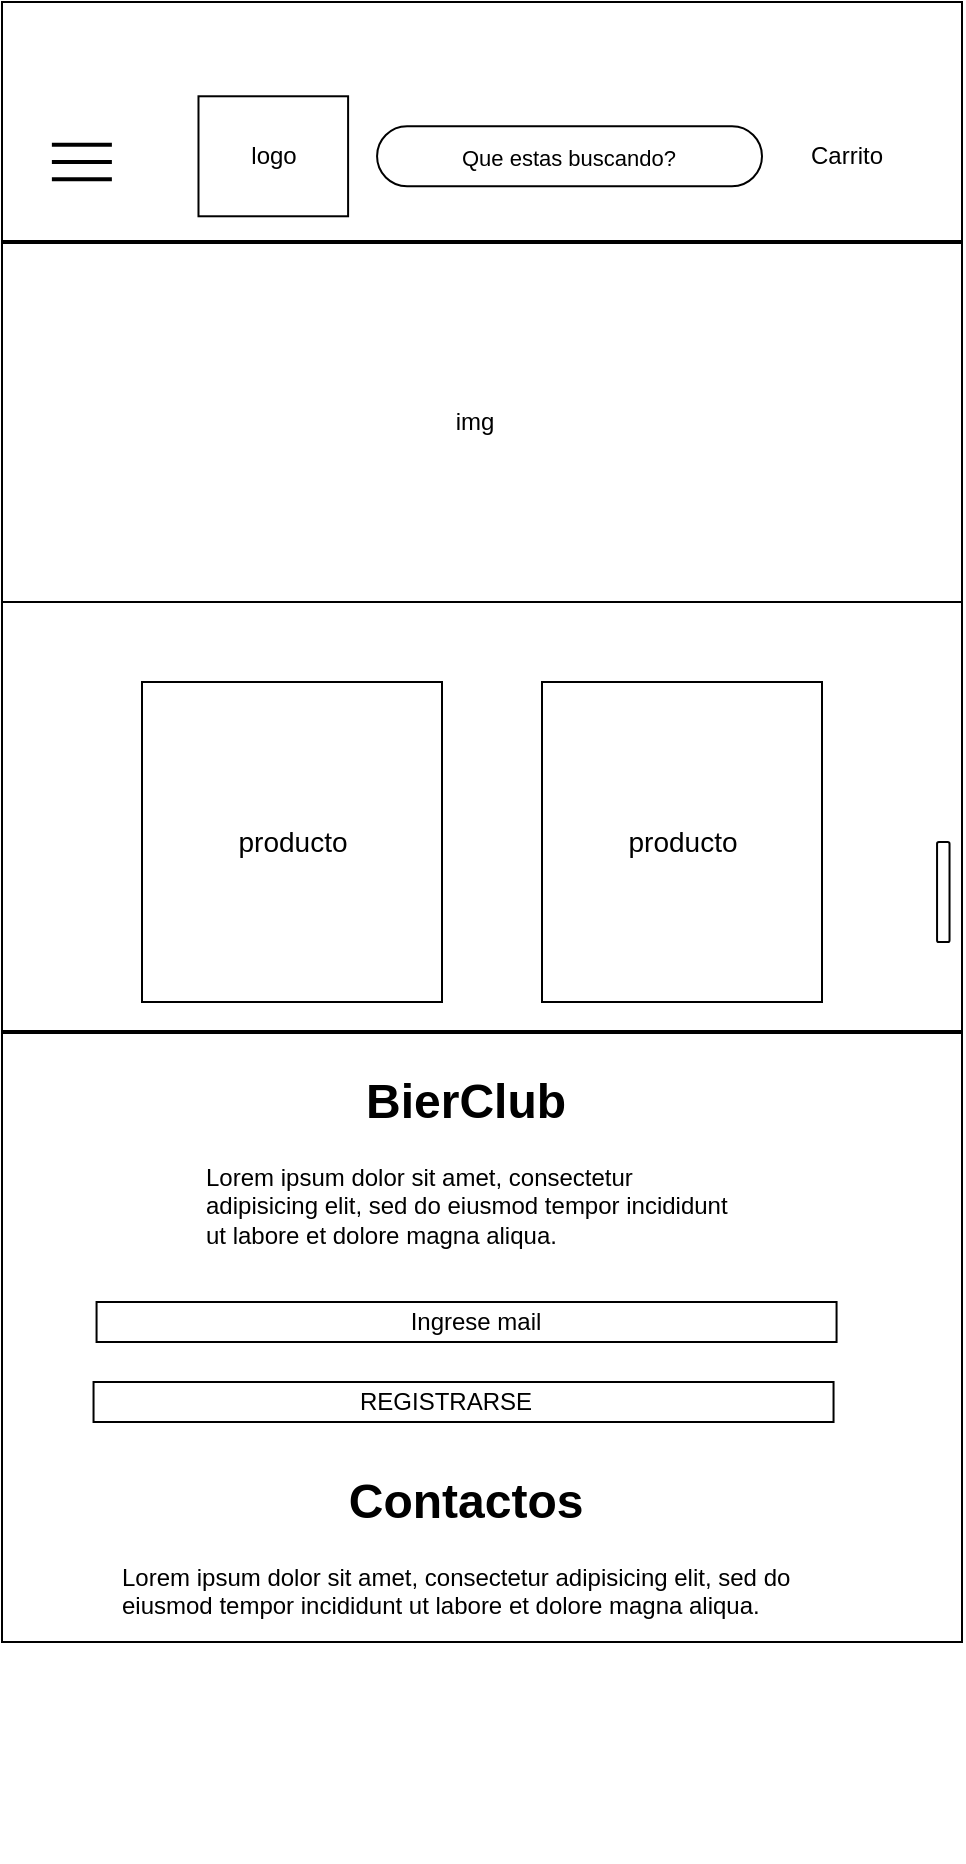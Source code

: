 <mxfile version="13.7.3" type="github" pages="3">
  <diagram id="RB68-mWipjGca5W584FE" name="Page-1">
    <mxGraphModel dx="2012" dy="635" grid="1" gridSize="10" guides="1" tooltips="1" connect="1" arrows="1" fold="1" page="1" pageScale="1" pageWidth="827" pageHeight="1169" math="0" shadow="0">
      <root>
        <mxCell id="0" />
        <mxCell id="1" parent="0" />
        <mxCell id="2wPJflk9h6VENn-na4zC-26" value="" style="group" vertex="1" connectable="0" parent="1">
          <mxGeometry x="-720" y="80" width="480" height="930" as="geometry" />
        </mxCell>
        <mxCell id="2wPJflk9h6VENn-na4zC-1" value="" style="rounded=0;whiteSpace=wrap;html=1;" vertex="1" parent="2wPJflk9h6VENn-na4zC-26">
          <mxGeometry width="480" height="820" as="geometry" />
        </mxCell>
        <mxCell id="2wPJflk9h6VENn-na4zC-2" value="" style="rounded=0;whiteSpace=wrap;html=1;" vertex="1" parent="2wPJflk9h6VENn-na4zC-26">
          <mxGeometry x="98.245" y="47.14" width="74.805" height="60" as="geometry" />
        </mxCell>
        <mxCell id="2wPJflk9h6VENn-na4zC-3" value="logo" style="text;html=1;strokeColor=none;fillColor=none;align=center;verticalAlign=middle;whiteSpace=wrap;rounded=0;" vertex="1" parent="2wPJflk9h6VENn-na4zC-26">
          <mxGeometry x="113.829" y="59.64" width="43.636" height="35" as="geometry" />
        </mxCell>
        <mxCell id="2wPJflk9h6VENn-na4zC-7" value="Carrito" style="text;html=1;strokeColor=none;fillColor=none;align=center;verticalAlign=middle;whiteSpace=wrap;rounded=0;" vertex="1" parent="2wPJflk9h6VENn-na4zC-26">
          <mxGeometry x="410.0" y="67.14" width="24.935" height="20" as="geometry" />
        </mxCell>
        <mxCell id="2wPJflk9h6VENn-na4zC-8" value="" style="rounded=0;whiteSpace=wrap;html=1;" vertex="1" parent="2wPJflk9h6VENn-na4zC-26">
          <mxGeometry y="120" width="480" height="180" as="geometry" />
        </mxCell>
        <mxCell id="2wPJflk9h6VENn-na4zC-9" value="&lt;h1&gt;&amp;nbsp; &amp;nbsp; &amp;nbsp; &amp;nbsp; &amp;nbsp; &amp;nbsp; BierClub&lt;/h1&gt;&lt;p&gt;Lorem ipsum dolor sit amet, consectetur adipisicing elit, sed do eiusmod tempor incididunt ut labore et dolore magna aliqua.&lt;/p&gt;" style="text;html=1;strokeColor=none;fillColor=none;spacing=5;spacingTop=-20;whiteSpace=wrap;overflow=hidden;rounded=0;" vertex="1" parent="2wPJflk9h6VENn-na4zC-26">
          <mxGeometry x="97.28" y="530" width="279.22" height="120" as="geometry" />
        </mxCell>
        <mxCell id="2wPJflk9h6VENn-na4zC-11" value="&lt;h1&gt;&amp;nbsp; &amp;nbsp; &amp;nbsp; &amp;nbsp; &amp;nbsp; &amp;nbsp; &amp;nbsp; &amp;nbsp; &amp;nbsp;Contactos&lt;/h1&gt;&lt;p&gt;Lorem ipsum dolor sit amet, consectetur adipisicing elit, sed do eiusmod tempor incididunt ut labore et dolore magna aliqua.&lt;/p&gt;" style="text;html=1;strokeColor=none;fillColor=none;spacing=5;spacingTop=-20;whiteSpace=wrap;overflow=hidden;rounded=0;" vertex="1" parent="2wPJflk9h6VENn-na4zC-26">
          <mxGeometry x="54.94" y="730" width="370" height="120" as="geometry" />
        </mxCell>
        <mxCell id="2wPJflk9h6VENn-na4zC-12" value="" style="line;strokeWidth=2;html=1;" vertex="1" parent="2wPJflk9h6VENn-na4zC-26">
          <mxGeometry y="115" width="480" height="10" as="geometry" />
        </mxCell>
        <mxCell id="2wPJflk9h6VENn-na4zC-13" value="img" style="text;html=1;strokeColor=none;fillColor=none;align=center;verticalAlign=middle;whiteSpace=wrap;rounded=0;" vertex="1" parent="2wPJflk9h6VENn-na4zC-26">
          <mxGeometry x="224.422" y="200" width="24.935" height="20" as="geometry" />
        </mxCell>
        <mxCell id="2wPJflk9h6VENn-na4zC-18" value="" style="line;strokeWidth=2;html=1;fontSize=14;" vertex="1" parent="2wPJflk9h6VENn-na4zC-26">
          <mxGeometry y="510" width="480" height="10" as="geometry" />
        </mxCell>
        <mxCell id="2wPJflk9h6VENn-na4zC-19" value="" style="rounded=0;whiteSpace=wrap;html=1;fontSize=14;" vertex="1" parent="2wPJflk9h6VENn-na4zC-26">
          <mxGeometry x="70" y="340" width="150" height="160" as="geometry" />
        </mxCell>
        <mxCell id="2wPJflk9h6VENn-na4zC-22" value="producto" style="text;html=1;strokeColor=none;fillColor=none;align=center;verticalAlign=middle;whiteSpace=wrap;rounded=0;fontSize=14;" vertex="1" parent="2wPJflk9h6VENn-na4zC-26">
          <mxGeometry x="132.529" y="410" width="24.935" height="20" as="geometry" />
        </mxCell>
        <mxCell id="2wPJflk9h6VENn-na4zC-23" value="" style="rounded=1;whiteSpace=wrap;html=1;fontSize=14;" vertex="1" parent="2wPJflk9h6VENn-na4zC-26">
          <mxGeometry x="467.532" y="420" width="6.234" height="50" as="geometry" />
        </mxCell>
        <mxCell id="2wPJflk9h6VENn-na4zC-27" value="" style="line;strokeWidth=2;html=1;" vertex="1" parent="2wPJflk9h6VENn-na4zC-26">
          <mxGeometry x="24.94" y="87.143" width="30" height="2.857" as="geometry" />
        </mxCell>
        <mxCell id="2wPJflk9h6VENn-na4zC-28" value="" style="line;strokeWidth=2;html=1;" vertex="1" parent="2wPJflk9h6VENn-na4zC-26">
          <mxGeometry x="24.94" y="78.571" width="30" height="2.857" as="geometry" />
        </mxCell>
        <mxCell id="2wPJflk9h6VENn-na4zC-29" value="" style="line;strokeWidth=2;html=1;" vertex="1" parent="2wPJflk9h6VENn-na4zC-26">
          <mxGeometry x="24.94" y="70" width="30" height="2.857" as="geometry" />
        </mxCell>
        <mxCell id="2wPJflk9h6VENn-na4zC-33" value="" style="rounded=0;whiteSpace=wrap;html=1;fontSize=14;" vertex="1" parent="2wPJflk9h6VENn-na4zC-26">
          <mxGeometry x="270" y="340" width="140" height="160" as="geometry" />
        </mxCell>
        <mxCell id="2wPJflk9h6VENn-na4zC-34" value="producto" style="text;html=1;strokeColor=none;fillColor=none;align=center;verticalAlign=middle;whiteSpace=wrap;rounded=0;fontSize=14;" vertex="1" parent="2wPJflk9h6VENn-na4zC-26">
          <mxGeometry x="327.529" y="410" width="24.935" height="20" as="geometry" />
        </mxCell>
        <mxCell id="2wPJflk9h6VENn-na4zC-35" value="" style="rounded=1;whiteSpace=wrap;html=1;arcSize=0;" vertex="1" parent="2wPJflk9h6VENn-na4zC-26">
          <mxGeometry x="47.28" y="650" width="370" height="20" as="geometry" />
        </mxCell>
        <mxCell id="2wPJflk9h6VENn-na4zC-37" value="" style="rounded=1;whiteSpace=wrap;html=1;arcSize=0;" vertex="1" parent="2wPJflk9h6VENn-na4zC-26">
          <mxGeometry x="45.77" y="690" width="370" height="20" as="geometry" />
        </mxCell>
        <mxCell id="2wPJflk9h6VENn-na4zC-38" value="REGISTRARSE" style="text;html=1;strokeColor=none;fillColor=none;align=center;verticalAlign=middle;whiteSpace=wrap;rounded=0;" vertex="1" parent="2wPJflk9h6VENn-na4zC-26">
          <mxGeometry x="201.54" y="690" width="40" height="20" as="geometry" />
        </mxCell>
        <mxCell id="2wPJflk9h6VENn-na4zC-39" value="Ingrese mail" style="text;html=1;strokeColor=none;fillColor=none;align=center;verticalAlign=middle;whiteSpace=wrap;rounded=0;" vertex="1" parent="2wPJflk9h6VENn-na4zC-26">
          <mxGeometry x="196.89" y="650" width="80" height="20" as="geometry" />
        </mxCell>
        <mxCell id="2wPJflk9h6VENn-na4zC-31" value="" style="rounded=1;whiteSpace=wrap;html=1;arcSize=50;" vertex="1" parent="2wPJflk9h6VENn-na4zC-26">
          <mxGeometry x="187.53" y="62.14" width="192.47" height="30" as="geometry" />
        </mxCell>
        <mxCell id="2wPJflk9h6VENn-na4zC-25" value="&lt;font style=&quot;font-size: 11px&quot;&gt;Que estas buscando?&lt;/font&gt;" style="text;html=1;strokeColor=none;fillColor=none;align=center;verticalAlign=middle;whiteSpace=wrap;rounded=0;fontSize=14;" vertex="1" parent="2wPJflk9h6VENn-na4zC-26">
          <mxGeometry x="226.04" y="67.14" width="115.45" height="20" as="geometry" />
        </mxCell>
      </root>
    </mxGraphModel>
  </diagram>
  <diagram id="pvmIcBW9uotw4b1QJJPr" name="Page-2">
    <mxGraphModel dx="1808" dy="526" grid="1" gridSize="10" guides="1" tooltips="1" connect="1" arrows="1" fold="1" page="1" pageScale="1" pageWidth="827" pageHeight="1169" math="0" shadow="0">
      <root>
        <mxCell id="7tZNCALnfXFjJU3hoCpz-0" />
        <mxCell id="7tZNCALnfXFjJU3hoCpz-1" parent="7tZNCALnfXFjJU3hoCpz-0" />
        <mxCell id="cAba_0mVvKoNLwSAjLte-0" value="" style="rounded=0;whiteSpace=wrap;html=1;fontSize=14;" vertex="1" parent="7tZNCALnfXFjJU3hoCpz-1">
          <mxGeometry x="-410" y="840" width="480" height="790" as="geometry" />
        </mxCell>
        <mxCell id="cAba_0mVvKoNLwSAjLte-1" value="" style="ellipse;whiteSpace=wrap;html=1;" vertex="1" parent="7tZNCALnfXFjJU3hoCpz-1">
          <mxGeometry x="-293.559" y="870" width="63.584" height="80" as="geometry" />
        </mxCell>
        <mxCell id="cAba_0mVvKoNLwSAjLte-2" value="img logo" style="text;html=1;strokeColor=none;fillColor=none;align=center;verticalAlign=middle;whiteSpace=wrap;rounded=0;" vertex="1" parent="7tZNCALnfXFjJU3hoCpz-1">
          <mxGeometry x="-272.365" y="900" width="21.195" height="20" as="geometry" />
        </mxCell>
        <mxCell id="cAba_0mVvKoNLwSAjLte-3" value="" style="line;strokeWidth=2;html=1;" vertex="1" parent="7tZNCALnfXFjJU3hoCpz-1">
          <mxGeometry x="-368.234" y="917.143" width="18.701" height="2.857" as="geometry" />
        </mxCell>
        <mxCell id="cAba_0mVvKoNLwSAjLte-4" value="" style="line;strokeWidth=2;html=1;" vertex="1" parent="7tZNCALnfXFjJU3hoCpz-1">
          <mxGeometry x="-368.234" y="908.571" width="18.701" height="2.857" as="geometry" />
        </mxCell>
        <mxCell id="cAba_0mVvKoNLwSAjLte-5" value="" style="line;strokeWidth=2;html=1;" vertex="1" parent="7tZNCALnfXFjJU3hoCpz-1">
          <mxGeometry x="-368.234" y="900" width="18.701" height="2.857" as="geometry" />
        </mxCell>
        <mxCell id="cAba_0mVvKoNLwSAjLte-11" value="" style="ellipse;whiteSpace=wrap;html=1;" vertex="1" parent="7tZNCALnfXFjJU3hoCpz-1">
          <mxGeometry x="-22.821" y="870" width="63.584" height="80" as="geometry" />
        </mxCell>
        <mxCell id="cAba_0mVvKoNLwSAjLte-12" value="Img Carrito" style="text;html=1;strokeColor=none;fillColor=none;align=center;verticalAlign=middle;whiteSpace=wrap;rounded=0;" vertex="1" parent="7tZNCALnfXFjJU3hoCpz-1">
          <mxGeometry x="-1.626" y="900" width="21.195" height="20" as="geometry" />
        </mxCell>
        <mxCell id="cAba_0mVvKoNLwSAjLte-13" value="" style="line;strokeWidth=2;html=1;" vertex="1" parent="7tZNCALnfXFjJU3hoCpz-1">
          <mxGeometry x="-410" y="970" width="480" height="10" as="geometry" />
        </mxCell>
        <mxCell id="cAba_0mVvKoNLwSAjLte-22" value="" style="rounded=1;whiteSpace=wrap;html=1;fontSize=14;arcSize=50;" vertex="1" parent="7tZNCALnfXFjJU3hoCpz-1">
          <mxGeometry x="-293.559" y="980" width="263.046" height="40" as="geometry" />
        </mxCell>
        <mxCell id="cAba_0mVvKoNLwSAjLte-23" value="Que estas buscando?" style="text;html=1;strokeColor=none;fillColor=none;align=center;verticalAlign=middle;whiteSpace=wrap;rounded=0;fontSize=14;" vertex="1" parent="7tZNCALnfXFjJU3hoCpz-1">
          <mxGeometry x="-214.278" y="990" width="99.74" height="20" as="geometry" />
        </mxCell>
        <mxCell id="cAba_0mVvKoNLwSAjLte-24" value="" style="line;strokeWidth=2;html=1;" vertex="1" parent="7tZNCALnfXFjJU3hoCpz-1">
          <mxGeometry x="-410" y="1310" width="480" height="10" as="geometry" />
        </mxCell>
        <mxCell id="cAba_0mVvKoNLwSAjLte-25" value="NEWSLETTER" style="text;html=1;strokeColor=none;fillColor=none;align=center;verticalAlign=middle;whiteSpace=wrap;rounded=0;" vertex="1" parent="7tZNCALnfXFjJU3hoCpz-1">
          <mxGeometry x="-168.173" y="1470.004" width="17.085" height="12.727" as="geometry" />
        </mxCell>
        <mxCell id="cAba_0mVvKoNLwSAjLte-27" value="&lt;h1&gt;&amp;nbsp; &amp;nbsp; &amp;nbsp; &amp;nbsp; &amp;nbsp; &amp;nbsp; &amp;nbsp; &amp;nbsp; &amp;nbsp; &amp;nbsp; &amp;nbsp;BierClub&lt;/h1&gt;&lt;p&gt;Lorem ipsum dolor sit amet, consectetur adipisicing elit, sed do eiusmod tempor incididunt ut labore et dolore magna aliqua.&lt;/p&gt;" style="text;html=1;strokeColor=none;fillColor=none;spacing=5;spacingTop=-20;whiteSpace=wrap;overflow=hidden;rounded=0;" vertex="1" parent="7tZNCALnfXFjJU3hoCpz-1">
          <mxGeometry x="-363.52" y="1530" width="398.23" height="90" as="geometry" />
        </mxCell>
        <mxCell id="cAba_0mVvKoNLwSAjLte-28" value="" style="rounded=1;whiteSpace=wrap;html=1;" vertex="1" parent="7tZNCALnfXFjJU3hoCpz-1">
          <mxGeometry x="-229.971" y="1490.005" width="140.683" height="19.091" as="geometry" />
        </mxCell>
        <mxCell id="cAba_0mVvKoNLwSAjLte-30" value="&lt;h1&gt;&amp;nbsp; &amp;nbsp; &amp;nbsp; &amp;nbsp; &amp;nbsp; &amp;nbsp; &amp;nbsp; &amp;nbsp; &amp;nbsp; &amp;nbsp; &amp;nbsp;Contactos&lt;/h1&gt;&lt;p&gt;Lorem ipsum dolor sit amet, consectetur adipisicing elit, sed do eiusmod tempor incididunt ut labore et dolore magna aliqua.&lt;/p&gt;" style="text;html=1;strokeColor=none;fillColor=none;spacing=5;spacingTop=-20;whiteSpace=wrap;overflow=hidden;rounded=0;" vertex="1" parent="7tZNCALnfXFjJU3hoCpz-1">
          <mxGeometry x="-370" y="1340" width="400" height="80" as="geometry" />
        </mxCell>
        <mxCell id="cAba_0mVvKoNLwSAjLte-31" value="" style="rounded=1;whiteSpace=wrap;html=1;fontSize=14;rotation=90;" vertex="1" parent="7tZNCALnfXFjJU3hoCpz-1">
          <mxGeometry x="38.831" y="1140" width="49.87" height="10" as="geometry" />
        </mxCell>
        <mxCell id="cAba_0mVvKoNLwSAjLte-18" value="" style="group" vertex="1" connectable="0" parent="7tZNCALnfXFjJU3hoCpz-1">
          <mxGeometry x="-119.996" y="1030" width="147.722" height="179.4" as="geometry" />
        </mxCell>
        <mxCell id="cAba_0mVvKoNLwSAjLte-19" value="" style="rounded=1;whiteSpace=wrap;html=1;rotation=90;" vertex="1" parent="cAba_0mVvKoNLwSAjLte-18">
          <mxGeometry x="9.041" y="-12.512" width="129.639" height="204.423" as="geometry" />
        </mxCell>
        <mxCell id="cAba_0mVvKoNLwSAjLte-20" value="" style="endArrow=none;html=1;entryX=0.75;entryY=0;entryDx=0;entryDy=0;exitX=0.75;exitY=1;exitDx=0;exitDy=0;" edge="1" parent="cAba_0mVvKoNLwSAjLte-18" source="cAba_0mVvKoNLwSAjLte-19" target="cAba_0mVvKoNLwSAjLte-19">
          <mxGeometry width="50" height="50" relative="1" as="geometry">
            <mxPoint x="9.041" y="142.167" as="sourcePoint" />
            <mxPoint x="50.381" y="81.948" as="targetPoint" />
          </mxGeometry>
        </mxCell>
        <mxCell id="cAba_0mVvKoNLwSAjLte-21" value="Precio" style="text;html=1;strokeColor=none;fillColor=none;align=center;verticalAlign=middle;whiteSpace=wrap;rounded=0;" vertex="1" parent="cAba_0mVvKoNLwSAjLte-18">
          <mxGeometry x="52.556" y="152.793" width="29.01" height="23.615" as="geometry" />
        </mxCell>
        <mxCell id="cAba_0mVvKoNLwSAjLte-14" value="" style="group" vertex="1" connectable="0" parent="7tZNCALnfXFjJU3hoCpz-1">
          <mxGeometry x="-350.005" y="1030" width="147.722" height="179.4" as="geometry" />
        </mxCell>
        <mxCell id="cAba_0mVvKoNLwSAjLte-15" value="" style="rounded=1;whiteSpace=wrap;html=1;rotation=90;" vertex="1" parent="cAba_0mVvKoNLwSAjLte-14">
          <mxGeometry x="9.041" y="-12.512" width="129.639" height="204.423" as="geometry" />
        </mxCell>
        <mxCell id="cAba_0mVvKoNLwSAjLte-16" value="" style="endArrow=none;html=1;entryX=0.75;entryY=0;entryDx=0;entryDy=0;exitX=0.75;exitY=1;exitDx=0;exitDy=0;" edge="1" parent="cAba_0mVvKoNLwSAjLte-14" source="cAba_0mVvKoNLwSAjLte-15" target="cAba_0mVvKoNLwSAjLte-15">
          <mxGeometry width="50" height="50" relative="1" as="geometry">
            <mxPoint x="9.041" y="142.167" as="sourcePoint" />
            <mxPoint x="50.381" y="81.948" as="targetPoint" />
          </mxGeometry>
        </mxCell>
        <mxCell id="cAba_0mVvKoNLwSAjLte-17" value="Precio" style="text;html=1;strokeColor=none;fillColor=none;align=center;verticalAlign=middle;whiteSpace=wrap;rounded=0;" vertex="1" parent="cAba_0mVvKoNLwSAjLte-14">
          <mxGeometry x="52.556" y="152.793" width="29.01" height="23.615" as="geometry" />
        </mxCell>
        <mxCell id="zhBu0Wq4T1e0WA9-C4dA-1" value="" style="line;strokeWidth=4;html=1;perimeter=backbonePerimeter;points=[];outlineConnect=0;" vertex="1" parent="7tZNCALnfXFjJU3hoCpz-1">
          <mxGeometry x="-410" y="1430" width="480" height="10" as="geometry" />
        </mxCell>
      </root>
    </mxGraphModel>
  </diagram>
  <diagram id="3-r17ShJbgv9wCDux_sY" name="Page-3">
    <mxGraphModel dx="2012" dy="635" grid="1" gridSize="10" guides="1" tooltips="1" connect="1" arrows="1" fold="1" page="1" pageScale="1" pageWidth="827" pageHeight="1169" math="0" shadow="0">
      <root>
        <mxCell id="qaAWrqrc-ET-XuGt7KUE-0" />
        <mxCell id="qaAWrqrc-ET-XuGt7KUE-1" parent="qaAWrqrc-ET-XuGt7KUE-0" />
        <mxCell id="qaAWrqrc-ET-XuGt7KUE-2" value="" style="group" vertex="1" connectable="0" parent="qaAWrqrc-ET-XuGt7KUE-1">
          <mxGeometry x="-660" y="30" width="960" height="1030" as="geometry" />
        </mxCell>
        <mxCell id="qaAWrqrc-ET-XuGt7KUE-3" value="" style="group" vertex="1" connectable="0" parent="qaAWrqrc-ET-XuGt7KUE-2">
          <mxGeometry width="960" height="1030" as="geometry" />
        </mxCell>
        <mxCell id="Bnu7KxTMqyiVK5gEOSjA-0" value="" style="group" vertex="1" connectable="0" parent="qaAWrqrc-ET-XuGt7KUE-3">
          <mxGeometry width="520" height="1030" as="geometry" />
        </mxCell>
        <mxCell id="qaAWrqrc-ET-XuGt7KUE-4" value="" style="rounded=0;whiteSpace=wrap;html=1;direction=west;" vertex="1" parent="Bnu7KxTMqyiVK5gEOSjA-0">
          <mxGeometry width="480" height="722.396" as="geometry" />
        </mxCell>
        <mxCell id="qaAWrqrc-ET-XuGt7KUE-5" value="" style="rounded=0;whiteSpace=wrap;html=1;" vertex="1" parent="Bnu7KxTMqyiVK5gEOSjA-0">
          <mxGeometry y="530" width="480" height="460" as="geometry" />
        </mxCell>
        <mxCell id="qaAWrqrc-ET-XuGt7KUE-6" value="REGISTRATE" style="text;html=1;strokeColor=none;fillColor=none;align=center;verticalAlign=middle;whiteSpace=wrap;rounded=0;fontSize=22;" vertex="1" parent="Bnu7KxTMqyiVK5gEOSjA-0">
          <mxGeometry x="241.998" y="570.001" width="16.0" height="19.792" as="geometry" />
        </mxCell>
        <mxCell id="qaAWrqrc-ET-XuGt7KUE-9" value="" style="ellipse;whiteSpace=wrap;html=1;" vertex="1" parent="Bnu7KxTMqyiVK5gEOSjA-0">
          <mxGeometry x="103.878" y="34.525" width="48" height="79.167" as="geometry" />
        </mxCell>
        <mxCell id="qaAWrqrc-ET-XuGt7KUE-10" value="" style="line;strokeWidth=2;html=1;" vertex="1" parent="Bnu7KxTMqyiVK5gEOSjA-0">
          <mxGeometry y="128.646" width="480" height="9.896" as="geometry" />
        </mxCell>
        <mxCell id="qaAWrqrc-ET-XuGt7KUE-13" value="" style="ellipse;whiteSpace=wrap;html=1;" vertex="1" parent="Bnu7KxTMqyiVK5gEOSjA-0">
          <mxGeometry x="424.0" y="34.635" width="48" height="79.167" as="geometry" />
        </mxCell>
        <mxCell id="qaAWrqrc-ET-XuGt7KUE-14" value="Img Carrito" style="text;html=1;strokeColor=none;fillColor=none;align=center;verticalAlign=middle;whiteSpace=wrap;rounded=0;" vertex="1" parent="Bnu7KxTMqyiVK5gEOSjA-0">
          <mxGeometry x="440" y="64.323" width="16.0" height="19.792" as="geometry" />
        </mxCell>
        <mxCell id="qaAWrqrc-ET-XuGt7KUE-15" value="&lt;h1&gt;&amp;nbsp; &amp;nbsp; &amp;nbsp; &amp;nbsp; &amp;nbsp; &amp;nbsp; &amp;nbsp; &amp;nbsp; &amp;nbsp; &amp;nbsp; &amp;nbsp; &amp;nbsp; &amp;nbsp; BierClub&lt;/h1&gt;&lt;p&gt;Lorem ipsum dolor sit amet, consectetur adipisicing elit, sed do eiusmod tempor incididunt ut labore et dolore magna aliqua.&lt;/p&gt;" style="text;html=1;strokeColor=none;fillColor=none;spacing=5;spacingTop=-20;whiteSpace=wrap;overflow=hidden;rounded=0;" vertex="1" parent="Bnu7KxTMqyiVK5gEOSjA-0">
          <mxGeometry y="790" width="480" height="118.75" as="geometry" />
        </mxCell>
        <mxCell id="qaAWrqrc-ET-XuGt7KUE-16" value="" style="rounded=1;whiteSpace=wrap;html=1;" vertex="1" parent="Bnu7KxTMqyiVK5gEOSjA-0">
          <mxGeometry x="160.001" y="609.996" width="184" height="39.583" as="geometry" />
        </mxCell>
        <mxCell id="qaAWrqrc-ET-XuGt7KUE-17" value="&lt;h1&gt;&amp;nbsp; &amp;nbsp; &amp;nbsp; &amp;nbsp; &amp;nbsp; &amp;nbsp; &amp;nbsp; &amp;nbsp; &amp;nbsp; &amp;nbsp; &amp;nbsp; &amp;nbsp; &amp;nbsp;Contactos&lt;/h1&gt;&lt;p&gt;Lorem ipsum dolor sit amet, consectetur adipisicing elit, sed do eiusmod tempor incididunt ut labore et dolore magna aliqua.&lt;/p&gt;" style="text;html=1;strokeColor=none;fillColor=none;spacing=5;spacingTop=-20;whiteSpace=wrap;overflow=hidden;rounded=0;" vertex="1" parent="Bnu7KxTMqyiVK5gEOSjA-0">
          <mxGeometry x="2" y="680.63" width="480" height="118.75" as="geometry" />
        </mxCell>
        <mxCell id="qaAWrqrc-ET-XuGt7KUE-18" value="" style="line;strokeWidth=2;html=1;" vertex="1" parent="Bnu7KxTMqyiVK5gEOSjA-0">
          <mxGeometry x="2" y="669.997" width="480" height="9.896" as="geometry" />
        </mxCell>
        <mxCell id="qaAWrqrc-ET-XuGt7KUE-20" value="face" style="text;html=1;strokeColor=none;fillColor=none;align=center;verticalAlign=middle;whiteSpace=wrap;rounded=0;fontSize=22;" vertex="1" parent="Bnu7KxTMqyiVK5gEOSjA-0">
          <mxGeometry x="92" y="919.999" width="16.0" height="19.792" as="geometry" />
        </mxCell>
        <mxCell id="qaAWrqrc-ET-XuGt7KUE-21" value="ig" style="text;html=1;strokeColor=none;fillColor=none;align=center;verticalAlign=middle;whiteSpace=wrap;rounded=0;fontSize=22;" vertex="1" parent="Bnu7KxTMqyiVK5gEOSjA-0">
          <mxGeometry x="242" y="919.999" width="16.0" height="19.792" as="geometry" />
        </mxCell>
        <mxCell id="qaAWrqrc-ET-XuGt7KUE-22" value="wpp" style="text;html=1;strokeColor=none;fillColor=none;align=center;verticalAlign=middle;whiteSpace=wrap;rounded=0;fontSize=22;" vertex="1" parent="Bnu7KxTMqyiVK5gEOSjA-0">
          <mxGeometry x="370" y="919.999" width="16.0" height="19.792" as="geometry" />
        </mxCell>
        <mxCell id="qaAWrqrc-ET-XuGt7KUE-23" value="" style="rounded=0;whiteSpace=wrap;html=1;fontSize=22;" vertex="1" parent="Bnu7KxTMqyiVK5gEOSjA-0">
          <mxGeometry y="128.65" width="480" height="191.35" as="geometry" />
        </mxCell>
        <mxCell id="qaAWrqrc-ET-XuGt7KUE-24" value="img" style="text;html=1;strokeColor=none;fillColor=none;align=center;verticalAlign=middle;whiteSpace=wrap;rounded=0;fontSize=22;" vertex="1" parent="Bnu7KxTMqyiVK5gEOSjA-0">
          <mxGeometry x="232.0" y="214.428" width="16.0" height="19.792" as="geometry" />
        </mxCell>
        <mxCell id="qaAWrqrc-ET-XuGt7KUE-28" value="" style="rounded=1;whiteSpace=wrap;html=1;fontSize=22;" vertex="1" parent="Bnu7KxTMqyiVK5gEOSjA-0">
          <mxGeometry x="472.0" y="435.417" width="4.4" height="59.375" as="geometry" />
        </mxCell>
        <mxCell id="qaAWrqrc-ET-XuGt7KUE-29" value="logo" style="text;html=1;strokeColor=none;fillColor=none;align=center;verticalAlign=middle;whiteSpace=wrap;rounded=0;fontSize=22;" vertex="1" parent="Bnu7KxTMqyiVK5gEOSjA-0">
          <mxGeometry x="124.236" y="64.323" width="16.0" height="19.792" as="geometry" />
        </mxCell>
        <mxCell id="qaAWrqrc-ET-XuGt7KUE-30" value="" style="line;strokeWidth=2;html=1;" vertex="1" parent="Bnu7KxTMqyiVK5gEOSjA-0">
          <mxGeometry x="43.3" y="81.253" width="18.701" height="2.857" as="geometry" />
        </mxCell>
        <mxCell id="qaAWrqrc-ET-XuGt7KUE-31" value="" style="line;strokeWidth=2;html=1;" vertex="1" parent="Bnu7KxTMqyiVK5gEOSjA-0">
          <mxGeometry x="43.3" y="72.681" width="18.701" height="2.857" as="geometry" />
        </mxCell>
        <mxCell id="qaAWrqrc-ET-XuGt7KUE-32" value="" style="line;strokeWidth=2;html=1;" vertex="1" parent="Bnu7KxTMqyiVK5gEOSjA-0">
          <mxGeometry x="43.3" y="64.11" width="18.701" height="2.857" as="geometry" />
        </mxCell>
        <mxCell id="qaAWrqrc-ET-XuGt7KUE-43" value="" style="group" vertex="1" connectable="0" parent="Bnu7KxTMqyiVK5gEOSjA-0">
          <mxGeometry x="187.699" y="50.7" width="230.649" height="50" as="geometry" />
        </mxCell>
        <mxCell id="qaAWrqrc-ET-XuGt7KUE-41" value="" style="rounded=1;whiteSpace=wrap;html=1;arcSize=50;" vertex="1" parent="qaAWrqrc-ET-XuGt7KUE-43">
          <mxGeometry y="5.202" width="230.649" height="41.618" as="geometry" />
        </mxCell>
        <mxCell id="qaAWrqrc-ET-XuGt7KUE-42" value="Que estas buscando?" style="text;html=1;strokeColor=none;fillColor=none;align=center;verticalAlign=middle;whiteSpace=wrap;rounded=0;" vertex="1" parent="qaAWrqrc-ET-XuGt7KUE-43">
          <mxGeometry x="75.266" width="104.222" height="50" as="geometry" />
        </mxCell>
        <mxCell id="qaAWrqrc-ET-XuGt7KUE-44" value="Ingresa mail" style="text;html=1;strokeColor=none;fillColor=none;align=center;verticalAlign=middle;whiteSpace=wrap;rounded=0;" vertex="1" parent="Bnu7KxTMqyiVK5gEOSjA-0">
          <mxGeometry x="221.661" y="619.79" width="62.338" height="20" as="geometry" />
        </mxCell>
        <mxCell id="qaAWrqrc-ET-XuGt7KUE-34" value="" style="rounded=1;whiteSpace=wrap;html=1;rotation=90;" vertex="1" parent="Bnu7KxTMqyiVK5gEOSjA-0">
          <mxGeometry x="71.523" y="310.002" width="112.705" height="215.642" as="geometry" />
        </mxCell>
        <mxCell id="qaAWrqrc-ET-XuGt7KUE-35" value="" style="endArrow=none;html=1;entryX=0.75;entryY=0;entryDx=0;entryDy=0;exitX=0.75;exitY=1;exitDx=0;exitDy=0;" edge="1" parent="Bnu7KxTMqyiVK5gEOSjA-0" source="qaAWrqrc-ET-XuGt7KUE-34" target="qaAWrqrc-ET-XuGt7KUE-34">
          <mxGeometry width="50" height="50" relative="1" as="geometry">
            <mxPoint x="62.003" y="554.999" as="sourcePoint" />
            <mxPoint x="172.936" y="555.314" as="targetPoint" />
          </mxGeometry>
        </mxCell>
        <mxCell id="qaAWrqrc-ET-XuGt7KUE-36" value="Precio" style="text;html=1;strokeColor=none;fillColor=none;align=center;verticalAlign=middle;whiteSpace=wrap;rounded=0;" vertex="1" parent="Bnu7KxTMqyiVK5gEOSjA-0">
          <mxGeometry x="107.997" y="452.649" width="25.221" height="24.911" as="geometry" />
        </mxCell>
        <mxCell id="Bnu7KxTMqyiVK5gEOSjA-4" value="" style="rounded=1;whiteSpace=wrap;html=1;rotation=90;" vertex="1" parent="Bnu7KxTMqyiVK5gEOSjA-0">
          <mxGeometry x="299.473" y="310.002" width="112.705" height="215.642" as="geometry" />
        </mxCell>
        <mxCell id="Bnu7KxTMqyiVK5gEOSjA-5" value="" style="endArrow=none;html=1;entryX=0.75;entryY=0;entryDx=0;entryDy=0;exitX=0.75;exitY=1;exitDx=0;exitDy=0;" edge="1" parent="Bnu7KxTMqyiVK5gEOSjA-0" source="Bnu7KxTMqyiVK5gEOSjA-4" target="Bnu7KxTMqyiVK5gEOSjA-4">
          <mxGeometry width="50" height="50" relative="1" as="geometry">
            <mxPoint x="949.953" y="524.999" as="sourcePoint" />
            <mxPoint x="1060.886" y="525.314" as="targetPoint" />
          </mxGeometry>
        </mxCell>
        <mxCell id="Bnu7KxTMqyiVK5gEOSjA-6" value="Precio" style="text;html=1;strokeColor=none;fillColor=none;align=center;verticalAlign=middle;whiteSpace=wrap;rounded=0;" vertex="1" parent="Bnu7KxTMqyiVK5gEOSjA-0">
          <mxGeometry x="335.947" y="452.649" width="25.221" height="24.911" as="geometry" />
        </mxCell>
        <mxCell id="9rch_OFJ-aXNEnm2MzyF-0" value="" style="line;strokeWidth=2;html=1;" vertex="1" parent="Bnu7KxTMqyiVK5gEOSjA-0">
          <mxGeometry y="780.107" width="480" height="9.896" as="geometry" />
        </mxCell>
        <mxCell id="9rch_OFJ-aXNEnm2MzyF-1" value="" style="line;strokeWidth=2;html=1;" vertex="1" parent="Bnu7KxTMqyiVK5gEOSjA-0">
          <mxGeometry x="2" y="879.997" width="480" height="9.896" as="geometry" />
        </mxCell>
      </root>
    </mxGraphModel>
  </diagram>
</mxfile>
